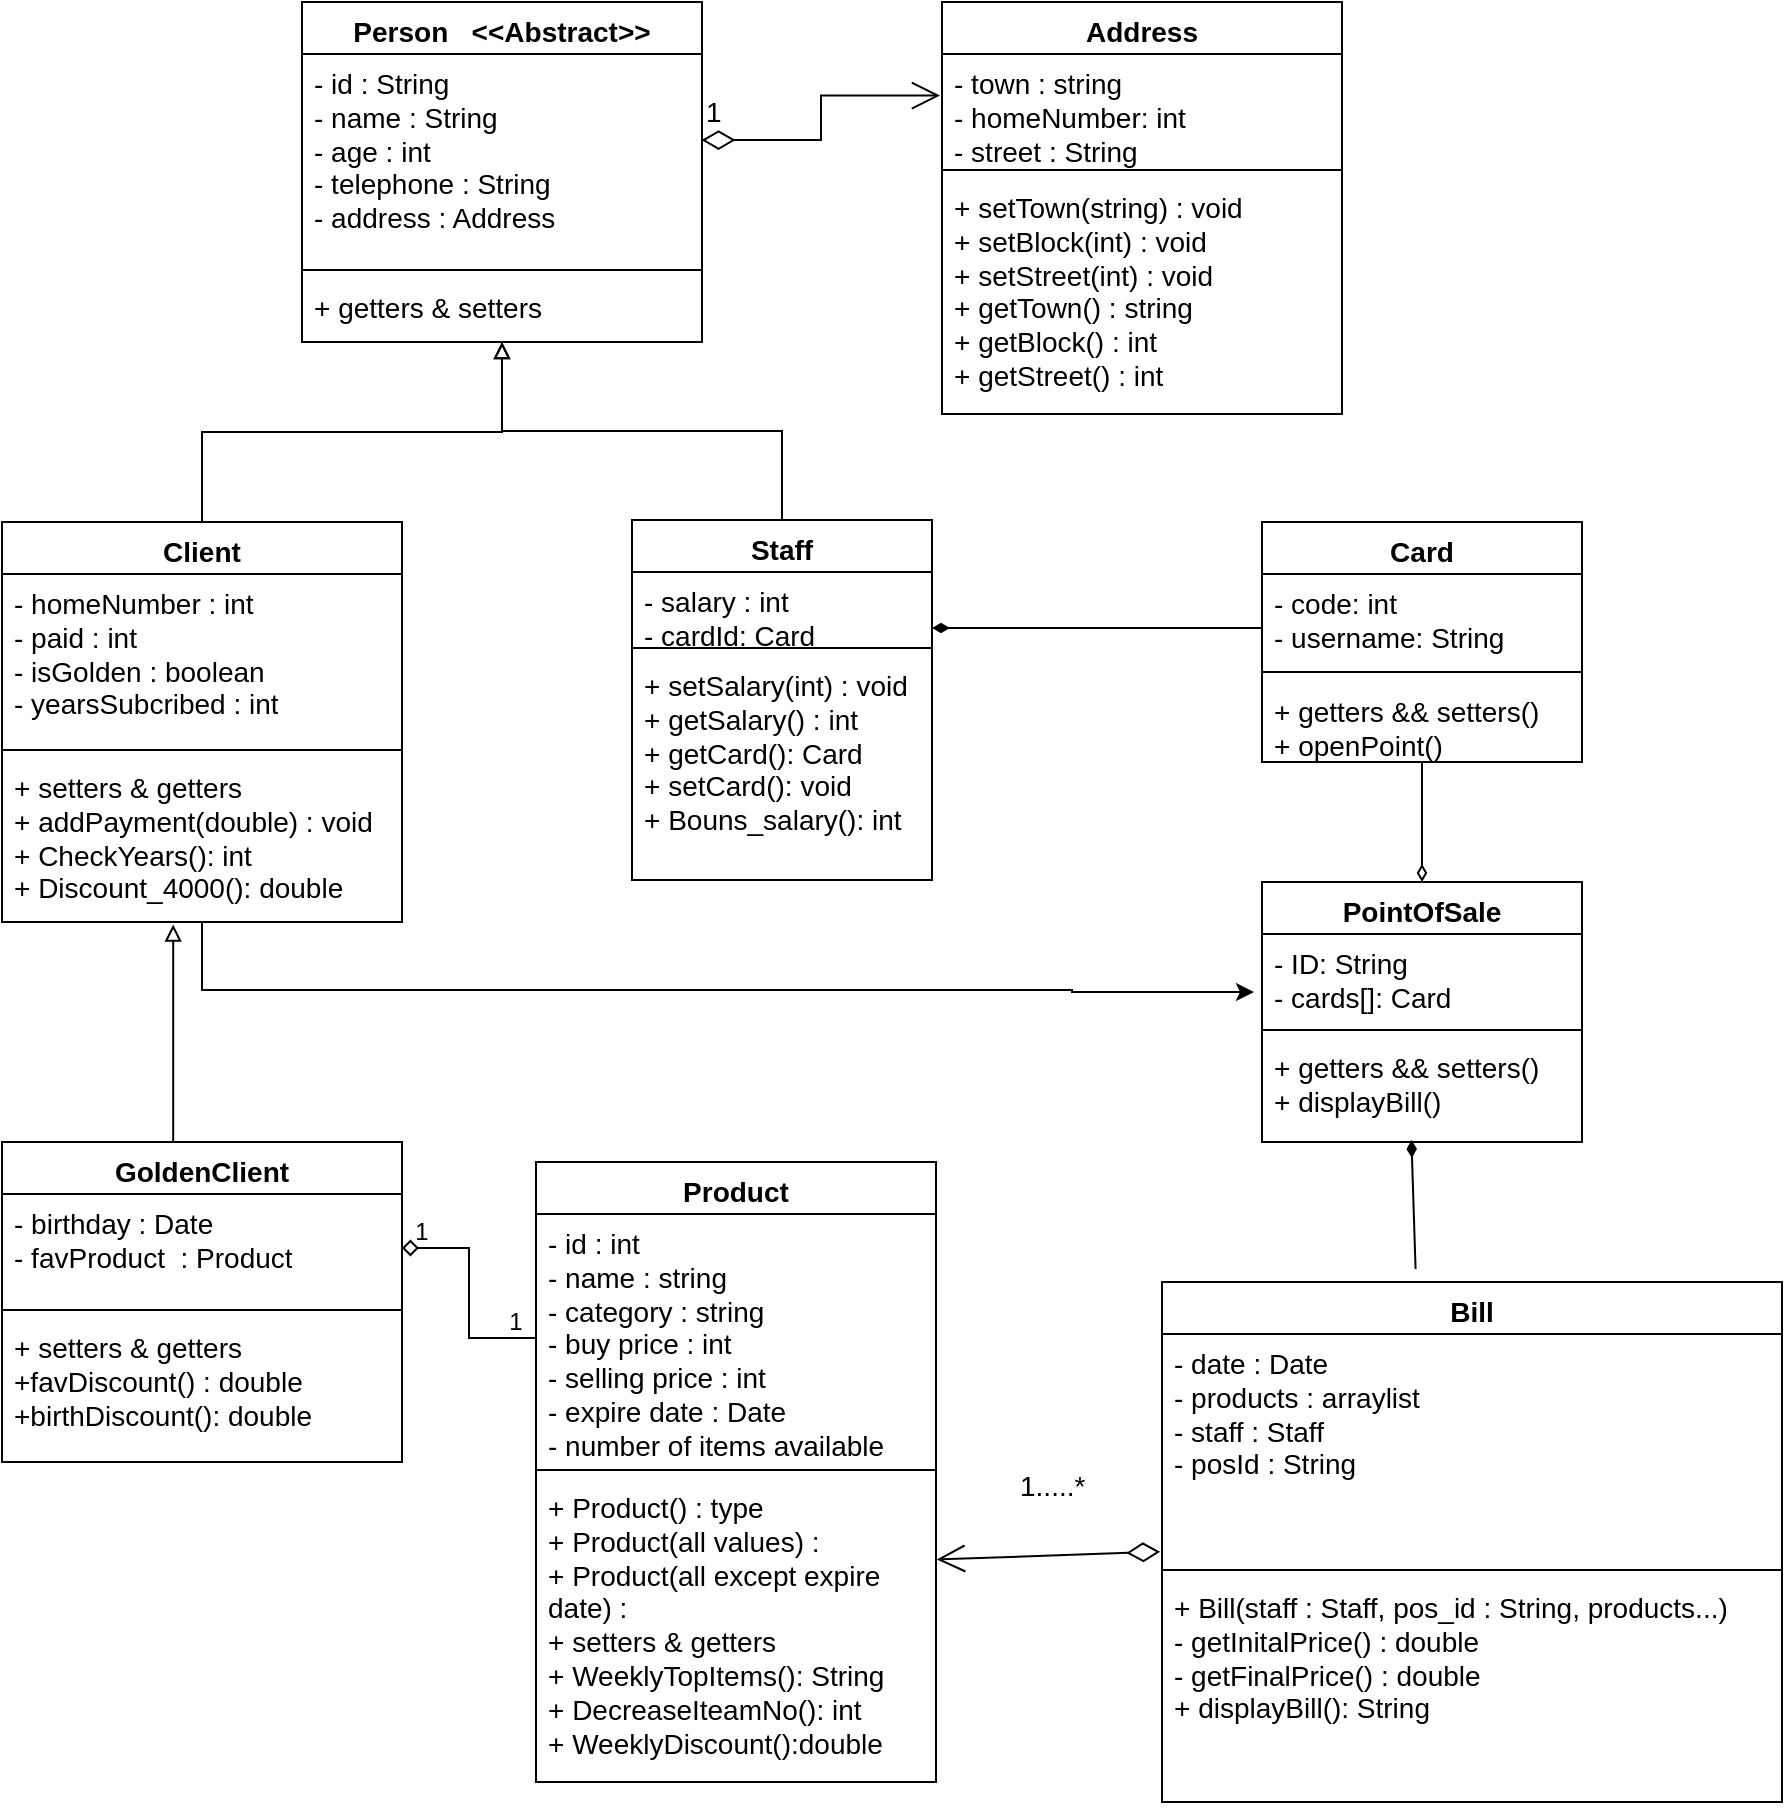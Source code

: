 <mxfile version="21.1.5" type="github">
  <diagram name="Page-1" id="y4GrPVPC4EGu2eUjYkA1">
    <mxGraphModel dx="662" dy="418" grid="0" gridSize="10" guides="1" tooltips="1" connect="1" arrows="1" fold="1" page="1" pageScale="1" pageWidth="827" pageHeight="1169" math="0" shadow="0">
      <root>
        <mxCell id="0" />
        <mxCell id="1" parent="0" />
        <mxCell id="KZc5VNdmo1UYbILFe8fp-1" value="Product" style="swimlane;fontStyle=1;align=center;verticalAlign=top;childLayout=stackLayout;horizontal=1;startSize=26;horizontalStack=0;resizeParent=1;resizeParentMax=0;resizeLast=0;collapsible=1;marginBottom=0;whiteSpace=wrap;html=1;labelBackgroundColor=none;fontSize=14;" parent="1" vertex="1">
          <mxGeometry x="627" y="660" width="200" height="310" as="geometry" />
        </mxCell>
        <mxCell id="KZc5VNdmo1UYbILFe8fp-2" value="- id : int&lt;br style=&quot;font-size: 14px;&quot;&gt;- name : string&lt;br style=&quot;font-size: 14px;&quot;&gt;- category : string&lt;br style=&quot;font-size: 14px;&quot;&gt;- buy price : int&lt;br style=&quot;font-size: 14px;&quot;&gt;- selling price : int&lt;br style=&quot;font-size: 14px;&quot;&gt;- expire date : Date&lt;br style=&quot;font-size: 14px;&quot;&gt;- number of items available&amp;nbsp;" style="text;strokeColor=none;fillColor=none;align=left;verticalAlign=top;spacingLeft=4;spacingRight=4;overflow=hidden;rotatable=0;points=[[0,0.5],[1,0.5]];portConstraint=eastwest;whiteSpace=wrap;html=1;labelBackgroundColor=none;horizontal=1;fontSize=14;" parent="KZc5VNdmo1UYbILFe8fp-1" vertex="1">
          <mxGeometry y="26" width="200" height="124" as="geometry" />
        </mxCell>
        <mxCell id="KZc5VNdmo1UYbILFe8fp-3" value="" style="line;strokeWidth=1;fillColor=none;align=left;verticalAlign=middle;spacingTop=-1;spacingLeft=3;spacingRight=3;rotatable=0;labelPosition=right;points=[];portConstraint=eastwest;strokeColor=inherit;labelBackgroundColor=none;horizontal=1;fontSize=14;" parent="KZc5VNdmo1UYbILFe8fp-1" vertex="1">
          <mxGeometry y="150" width="200" height="8" as="geometry" />
        </mxCell>
        <mxCell id="KZc5VNdmo1UYbILFe8fp-4" value="+ Product() : type&lt;br style=&quot;font-size: 14px;&quot;&gt;+ Product(all values) :&lt;br style=&quot;font-size: 14px;&quot;&gt;+ Product(all except expire date) :&amp;nbsp;&amp;nbsp;&lt;br style=&quot;font-size: 14px;&quot;&gt;+ setters &amp;amp; getters&lt;br style=&quot;font-size: 14px;&quot;&gt;+ WeeklyTopItems(): String&lt;br&gt;+ DecreaseIteamNo(): int&lt;br&gt;+ WeeklyDiscount():double&amp;nbsp;" style="text;strokeColor=none;fillColor=none;align=left;verticalAlign=top;spacingLeft=4;spacingRight=4;overflow=hidden;rotatable=0;points=[[0,0.5],[1,0.5]];portConstraint=eastwest;whiteSpace=wrap;html=1;labelBackgroundColor=none;horizontal=1;fontSize=14;" parent="KZc5VNdmo1UYbILFe8fp-1" vertex="1">
          <mxGeometry y="158" width="200" height="152" as="geometry" />
        </mxCell>
        <mxCell id="KZc5VNdmo1UYbILFe8fp-10" value="Client" style="swimlane;fontStyle=1;align=center;verticalAlign=top;childLayout=stackLayout;horizontal=1;startSize=26;horizontalStack=0;resizeParent=1;resizeParentMax=0;resizeLast=0;collapsible=1;marginBottom=0;whiteSpace=wrap;html=1;labelBackgroundColor=none;fontSize=14;" parent="1" vertex="1">
          <mxGeometry x="360" y="340" width="200" height="200" as="geometry" />
        </mxCell>
        <mxCell id="KZc5VNdmo1UYbILFe8fp-11" value="- homeNumber : int&lt;br style=&quot;font-size: 14px;&quot;&gt;- paid : int&lt;br style=&quot;font-size: 14px;&quot;&gt;- isGolden : boolean&lt;br style=&quot;font-size: 14px;&quot;&gt;- yearsSubcribed : int" style="text;strokeColor=none;fillColor=none;align=left;verticalAlign=top;spacingLeft=4;spacingRight=4;overflow=hidden;rotatable=0;points=[[0,0.5],[1,0.5]];portConstraint=eastwest;whiteSpace=wrap;html=1;labelBackgroundColor=none;horizontal=1;fontSize=14;" parent="KZc5VNdmo1UYbILFe8fp-10" vertex="1">
          <mxGeometry y="26" width="200" height="84" as="geometry" />
        </mxCell>
        <mxCell id="KZc5VNdmo1UYbILFe8fp-12" value="" style="line;strokeWidth=1;fillColor=none;align=left;verticalAlign=middle;spacingTop=-1;spacingLeft=3;spacingRight=3;rotatable=0;labelPosition=right;points=[];portConstraint=eastwest;strokeColor=inherit;labelBackgroundColor=none;horizontal=1;fontSize=14;" parent="KZc5VNdmo1UYbILFe8fp-10" vertex="1">
          <mxGeometry y="110" width="200" height="8" as="geometry" />
        </mxCell>
        <mxCell id="KZc5VNdmo1UYbILFe8fp-13" value="+ setters &amp;amp; getters&lt;br style=&quot;font-size: 14px;&quot;&gt;+ addPayment(double) : void&lt;br style=&quot;font-size: 14px;&quot;&gt;+ CheckYears(): int&lt;br style=&quot;font-size: 14px;&quot;&gt;+ Discount_4000(): double" style="text;strokeColor=none;fillColor=none;align=left;verticalAlign=top;spacingLeft=4;spacingRight=4;overflow=hidden;rotatable=0;points=[[0,0.5],[1,0.5]];portConstraint=eastwest;whiteSpace=wrap;html=1;labelBackgroundColor=none;horizontal=1;fontSize=14;" parent="KZc5VNdmo1UYbILFe8fp-10" vertex="1">
          <mxGeometry y="118" width="200" height="82" as="geometry" />
        </mxCell>
        <mxCell id="KZc5VNdmo1UYbILFe8fp-14" value="Address" style="swimlane;fontStyle=1;align=center;verticalAlign=top;childLayout=stackLayout;horizontal=1;startSize=26;horizontalStack=0;resizeParent=1;resizeParentMax=0;resizeLast=0;collapsible=1;marginBottom=0;whiteSpace=wrap;html=1;labelBackgroundColor=none;fontSize=14;" parent="1" vertex="1">
          <mxGeometry x="830" y="80" width="200" height="206" as="geometry" />
        </mxCell>
        <mxCell id="KZc5VNdmo1UYbILFe8fp-15" value="- town : string&lt;br style=&quot;font-size: 14px;&quot;&gt;- homeNumber: int&lt;br style=&quot;font-size: 14px;&quot;&gt;- street : String" style="text;strokeColor=none;fillColor=none;align=left;verticalAlign=top;spacingLeft=4;spacingRight=4;overflow=hidden;rotatable=0;points=[[0,0.5],[1,0.5]];portConstraint=eastwest;whiteSpace=wrap;html=1;labelBackgroundColor=none;horizontal=1;fontSize=14;" parent="KZc5VNdmo1UYbILFe8fp-14" vertex="1">
          <mxGeometry y="26" width="200" height="54" as="geometry" />
        </mxCell>
        <mxCell id="KZc5VNdmo1UYbILFe8fp-16" value="" style="line;strokeWidth=1;fillColor=none;align=left;verticalAlign=middle;spacingTop=-1;spacingLeft=3;spacingRight=3;rotatable=0;labelPosition=right;points=[];portConstraint=eastwest;strokeColor=inherit;labelBackgroundColor=none;horizontal=1;fontSize=14;" parent="KZc5VNdmo1UYbILFe8fp-14" vertex="1">
          <mxGeometry y="80" width="200" height="8" as="geometry" />
        </mxCell>
        <mxCell id="KZc5VNdmo1UYbILFe8fp-17" value="+ setTown(string) : void&lt;br style=&quot;font-size: 14px;&quot;&gt;+ setBlock(int) : void&lt;br style=&quot;font-size: 14px;&quot;&gt;+ setStreet(int) : void&lt;br style=&quot;font-size: 14px;&quot;&gt;+ getTown() : string&lt;br style=&quot;font-size: 14px;&quot;&gt;+ getBlock() : int&lt;br style=&quot;font-size: 14px;&quot;&gt;+ getStreet() : int" style="text;strokeColor=none;fillColor=none;align=left;verticalAlign=top;spacingLeft=4;spacingRight=4;overflow=hidden;rotatable=0;points=[[0,0.5],[1,0.5]];portConstraint=eastwest;whiteSpace=wrap;html=1;labelBackgroundColor=none;horizontal=1;fontSize=14;" parent="KZc5VNdmo1UYbILFe8fp-14" vertex="1">
          <mxGeometry y="88" width="200" height="118" as="geometry" />
        </mxCell>
        <mxCell id="mXXhT7kfP41Zg27IOf29-3" style="edgeStyle=orthogonalEdgeStyle;rounded=0;orthogonalLoop=1;jettySize=auto;html=1;entryX=0.428;entryY=1.015;entryDx=0;entryDy=0;entryPerimeter=0;endArrow=block;endFill=0;labelBackgroundColor=none;horizontal=1;fontSize=14;" parent="1" source="KZc5VNdmo1UYbILFe8fp-22" target="KZc5VNdmo1UYbILFe8fp-13" edge="1">
          <mxGeometry relative="1" as="geometry">
            <Array as="points">
              <mxPoint x="446" y="600" />
            </Array>
          </mxGeometry>
        </mxCell>
        <mxCell id="KZc5VNdmo1UYbILFe8fp-22" value="GoldenClient" style="swimlane;fontStyle=1;align=center;verticalAlign=top;childLayout=stackLayout;horizontal=1;startSize=26;horizontalStack=0;resizeParent=1;resizeParentMax=0;resizeLast=0;collapsible=1;marginBottom=0;whiteSpace=wrap;html=1;labelBackgroundColor=none;fontSize=14;" parent="1" vertex="1">
          <mxGeometry x="360" y="650" width="200" height="160" as="geometry" />
        </mxCell>
        <mxCell id="KZc5VNdmo1UYbILFe8fp-23" value="- birthday : Date&lt;br style=&quot;font-size: 14px;&quot;&gt;- favProduct&amp;nbsp; : Product" style="text;strokeColor=none;fillColor=none;align=left;verticalAlign=top;spacingLeft=4;spacingRight=4;overflow=hidden;rotatable=0;points=[[0,0.5],[1,0.5]];portConstraint=eastwest;whiteSpace=wrap;html=1;labelBackgroundColor=none;horizontal=1;fontSize=14;" parent="KZc5VNdmo1UYbILFe8fp-22" vertex="1">
          <mxGeometry y="26" width="200" height="54" as="geometry" />
        </mxCell>
        <mxCell id="KZc5VNdmo1UYbILFe8fp-24" value="" style="line;strokeWidth=1;fillColor=none;align=left;verticalAlign=middle;spacingTop=-1;spacingLeft=3;spacingRight=3;rotatable=0;labelPosition=right;points=[];portConstraint=eastwest;strokeColor=inherit;labelBackgroundColor=none;horizontal=1;fontSize=14;" parent="KZc5VNdmo1UYbILFe8fp-22" vertex="1">
          <mxGeometry y="80" width="200" height="8" as="geometry" />
        </mxCell>
        <mxCell id="KZc5VNdmo1UYbILFe8fp-25" value="+ setters &amp;amp; getters&lt;br style=&quot;font-size: 14px;&quot;&gt;+favDiscount() : double&lt;br style=&quot;font-size: 14px;&quot;&gt;+birthDiscount(): double" style="text;strokeColor=none;fillColor=none;align=left;verticalAlign=top;spacingLeft=4;spacingRight=4;overflow=hidden;rotatable=0;points=[[0,0.5],[1,0.5]];portConstraint=eastwest;whiteSpace=wrap;html=1;labelBackgroundColor=none;horizontal=1;fontSize=14;" parent="KZc5VNdmo1UYbILFe8fp-22" vertex="1">
          <mxGeometry y="88" width="200" height="72" as="geometry" />
        </mxCell>
        <mxCell id="KZc5VNdmo1UYbILFe8fp-30" value="Bill" style="swimlane;fontStyle=1;align=center;verticalAlign=top;childLayout=stackLayout;horizontal=1;startSize=26;horizontalStack=0;resizeParent=1;resizeParentMax=0;resizeLast=0;collapsible=1;marginBottom=0;whiteSpace=wrap;html=1;labelBackgroundColor=none;fontSize=14;" parent="1" vertex="1">
          <mxGeometry x="940" y="720" width="310" height="260" as="geometry" />
        </mxCell>
        <mxCell id="KZc5VNdmo1UYbILFe8fp-31" value="- date : Date&lt;br style=&quot;font-size: 14px;&quot;&gt;- products : arraylist&lt;br style=&quot;font-size: 14px;&quot;&gt;- staff : Staff&lt;br style=&quot;font-size: 14px;&quot;&gt;- posId : String" style="text;strokeColor=none;fillColor=none;align=left;verticalAlign=top;spacingLeft=4;spacingRight=4;overflow=hidden;rotatable=0;points=[[0,0.5],[1,0.5]];portConstraint=eastwest;whiteSpace=wrap;html=1;labelBackgroundColor=none;horizontal=1;fontSize=14;" parent="KZc5VNdmo1UYbILFe8fp-30" vertex="1">
          <mxGeometry y="26" width="310" height="114" as="geometry" />
        </mxCell>
        <mxCell id="KZc5VNdmo1UYbILFe8fp-32" value="" style="line;strokeWidth=1;fillColor=none;align=left;verticalAlign=middle;spacingTop=-1;spacingLeft=3;spacingRight=3;rotatable=0;labelPosition=right;points=[];portConstraint=eastwest;strokeColor=inherit;labelBackgroundColor=none;horizontal=1;fontSize=14;" parent="KZc5VNdmo1UYbILFe8fp-30" vertex="1">
          <mxGeometry y="140" width="310" height="8" as="geometry" />
        </mxCell>
        <mxCell id="KZc5VNdmo1UYbILFe8fp-33" value="+ Bill(staff : Staff, pos_id : String, products...)&amp;nbsp;&lt;br style=&quot;font-size: 14px;&quot;&gt;- getInitalPrice() : double&lt;br&gt;- getFinalPrice() : double&lt;br&gt;+ displayBill(): String" style="text;strokeColor=none;fillColor=none;align=left;verticalAlign=top;spacingLeft=4;spacingRight=4;overflow=hidden;rotatable=0;points=[[0,0.5],[1,0.5]];portConstraint=eastwest;whiteSpace=wrap;html=1;labelBackgroundColor=none;horizontal=1;fontSize=14;" parent="KZc5VNdmo1UYbILFe8fp-30" vertex="1">
          <mxGeometry y="148" width="310" height="112" as="geometry" />
        </mxCell>
        <mxCell id="KZc5VNdmo1UYbILFe8fp-34" value="Staff" style="swimlane;fontStyle=1;align=center;verticalAlign=top;childLayout=stackLayout;horizontal=1;startSize=26;horizontalStack=0;resizeParent=1;resizeParentMax=0;resizeLast=0;collapsible=1;marginBottom=0;whiteSpace=wrap;html=1;labelBackgroundColor=none;fontSize=14;" parent="1" vertex="1">
          <mxGeometry x="675" y="339" width="150" height="180" as="geometry" />
        </mxCell>
        <mxCell id="KZc5VNdmo1UYbILFe8fp-35" value="- salary : int&lt;br style=&quot;font-size: 14px;&quot;&gt;- cardId: Card" style="text;strokeColor=none;fillColor=none;align=left;verticalAlign=top;spacingLeft=4;spacingRight=4;overflow=hidden;rotatable=0;points=[[0,0.5],[1,0.5]];portConstraint=eastwest;whiteSpace=wrap;html=1;labelBackgroundColor=none;horizontal=1;fontSize=14;" parent="KZc5VNdmo1UYbILFe8fp-34" vertex="1">
          <mxGeometry y="26" width="150" height="34" as="geometry" />
        </mxCell>
        <mxCell id="KZc5VNdmo1UYbILFe8fp-36" value="" style="line;strokeWidth=1;fillColor=none;align=left;verticalAlign=middle;spacingTop=-1;spacingLeft=3;spacingRight=3;rotatable=0;labelPosition=right;points=[];portConstraint=eastwest;strokeColor=inherit;labelBackgroundColor=none;horizontal=1;fontSize=14;" parent="KZc5VNdmo1UYbILFe8fp-34" vertex="1">
          <mxGeometry y="60" width="150" height="8" as="geometry" />
        </mxCell>
        <mxCell id="KZc5VNdmo1UYbILFe8fp-37" value="&lt;font style=&quot;font-size: 14px;&quot;&gt;+ setSalary(int) : void&lt;br style=&quot;&quot;&gt;+ getSalary() : int&lt;br style=&quot;&quot;&gt;+ getCard(): Card&lt;br style=&quot;&quot;&gt;+ setCard(): void&lt;br style=&quot;&quot;&gt;+ Bouns_salary(): int&amp;nbsp;&lt;/font&gt;" style="text;strokeColor=none;fillColor=none;align=left;verticalAlign=top;spacingLeft=4;spacingRight=4;overflow=hidden;rotatable=0;points=[[0,0.5],[1,0.5]];portConstraint=eastwest;whiteSpace=wrap;html=1;labelBackgroundColor=none;horizontal=1;fontSize=14;" parent="KZc5VNdmo1UYbILFe8fp-34" vertex="1">
          <mxGeometry y="68" width="150" height="112" as="geometry" />
        </mxCell>
        <mxCell id="mXXhT7kfP41Zg27IOf29-1" style="edgeStyle=orthogonalEdgeStyle;rounded=0;orthogonalLoop=1;jettySize=auto;html=1;exitX=0.5;exitY=0;exitDx=0;exitDy=0;endArrow=block;endFill=0;labelBackgroundColor=none;horizontal=1;fontSize=14;" parent="1" source="KZc5VNdmo1UYbILFe8fp-10" target="tTnqDCIk3qNYDCSJdOzN-1" edge="1">
          <mxGeometry relative="1" as="geometry" />
        </mxCell>
        <mxCell id="mXXhT7kfP41Zg27IOf29-2" style="edgeStyle=orthogonalEdgeStyle;rounded=0;orthogonalLoop=1;jettySize=auto;html=1;exitX=0.5;exitY=0;exitDx=0;exitDy=0;endArrow=block;endFill=0;labelBackgroundColor=none;horizontal=1;fontSize=14;" parent="1" source="KZc5VNdmo1UYbILFe8fp-34" target="tTnqDCIk3qNYDCSJdOzN-1" edge="1">
          <mxGeometry relative="1" as="geometry" />
        </mxCell>
        <mxCell id="tTnqDCIk3qNYDCSJdOzN-1" value="Person&amp;nbsp; &amp;nbsp;&amp;lt;&amp;lt;Abstract&amp;gt;&amp;gt;" style="swimlane;fontStyle=1;align=center;verticalAlign=top;childLayout=stackLayout;horizontal=1;startSize=26;horizontalStack=0;resizeParent=1;resizeParentMax=0;resizeLast=0;collapsible=1;marginBottom=0;whiteSpace=wrap;html=1;labelBackgroundColor=none;fontSize=14;" parent="1" vertex="1">
          <mxGeometry x="510" y="80" width="200" height="170" as="geometry" />
        </mxCell>
        <mxCell id="tTnqDCIk3qNYDCSJdOzN-2" value="- id : String&lt;br style=&quot;font-size: 14px;&quot;&gt;- name : String&lt;br style=&quot;font-size: 14px;&quot;&gt;- age : int&lt;br style=&quot;font-size: 14px;&quot;&gt;- telephone : String&lt;br style=&quot;font-size: 14px;&quot;&gt;- address : Address" style="text;strokeColor=none;fillColor=none;align=left;verticalAlign=top;spacingLeft=4;spacingRight=4;overflow=hidden;rotatable=0;points=[[0,0.5],[1,0.5]];portConstraint=eastwest;whiteSpace=wrap;html=1;labelBackgroundColor=none;horizontal=1;fontSize=14;" parent="tTnqDCIk3qNYDCSJdOzN-1" vertex="1">
          <mxGeometry y="26" width="200" height="104" as="geometry" />
        </mxCell>
        <mxCell id="tTnqDCIk3qNYDCSJdOzN-3" value="" style="line;strokeWidth=1;fillColor=none;align=left;verticalAlign=middle;spacingTop=-1;spacingLeft=3;spacingRight=3;rotatable=0;labelPosition=right;points=[];portConstraint=eastwest;strokeColor=inherit;labelBackgroundColor=none;horizontal=1;fontSize=14;" parent="tTnqDCIk3qNYDCSJdOzN-1" vertex="1">
          <mxGeometry y="130" width="200" height="8" as="geometry" />
        </mxCell>
        <mxCell id="tTnqDCIk3qNYDCSJdOzN-4" value="+ getters &amp;amp; setters" style="text;strokeColor=none;fillColor=none;align=left;verticalAlign=top;spacingLeft=4;spacingRight=4;overflow=hidden;rotatable=0;points=[[0,0.5],[1,0.5]];portConstraint=eastwest;whiteSpace=wrap;html=1;labelBackgroundColor=none;horizontal=1;fontSize=14;" parent="tTnqDCIk3qNYDCSJdOzN-1" vertex="1">
          <mxGeometry y="138" width="200" height="32" as="geometry" />
        </mxCell>
        <mxCell id="rfitQcDO4bF0L4ao5TUQ-1" value="PointOfSale" style="swimlane;fontStyle=1;align=center;verticalAlign=top;childLayout=stackLayout;horizontal=1;startSize=26;horizontalStack=0;resizeParent=1;resizeParentMax=0;resizeLast=0;collapsible=1;marginBottom=0;whiteSpace=wrap;html=1;labelBackgroundColor=none;fontSize=14;" parent="1" vertex="1">
          <mxGeometry x="990" y="520" width="160" height="130" as="geometry" />
        </mxCell>
        <mxCell id="rfitQcDO4bF0L4ao5TUQ-2" value="- ID: String&lt;br style=&quot;font-size: 14px;&quot;&gt;- cards[]: Card" style="text;strokeColor=none;fillColor=none;align=left;verticalAlign=top;spacingLeft=4;spacingRight=4;overflow=hidden;rotatable=0;points=[[0,0.5],[1,0.5]];portConstraint=eastwest;whiteSpace=wrap;html=1;labelBackgroundColor=none;horizontal=1;fontSize=14;" parent="rfitQcDO4bF0L4ao5TUQ-1" vertex="1">
          <mxGeometry y="26" width="160" height="44" as="geometry" />
        </mxCell>
        <mxCell id="rfitQcDO4bF0L4ao5TUQ-3" value="" style="line;strokeWidth=1;fillColor=none;align=left;verticalAlign=middle;spacingTop=-1;spacingLeft=3;spacingRight=3;rotatable=0;labelPosition=right;points=[];portConstraint=eastwest;strokeColor=inherit;labelBackgroundColor=none;horizontal=1;fontSize=14;" parent="rfitQcDO4bF0L4ao5TUQ-1" vertex="1">
          <mxGeometry y="70" width="160" height="8" as="geometry" />
        </mxCell>
        <mxCell id="rfitQcDO4bF0L4ao5TUQ-4" value="+ getters &amp;amp;&amp;amp; setters()&lt;br style=&quot;font-size: 14px;&quot;&gt;+ displayBill()" style="text;strokeColor=none;fillColor=none;align=left;verticalAlign=top;spacingLeft=4;spacingRight=4;overflow=hidden;rotatable=0;points=[[0,0.5],[1,0.5]];portConstraint=eastwest;whiteSpace=wrap;html=1;labelBackgroundColor=none;horizontal=1;fontSize=14;" parent="rfitQcDO4bF0L4ao5TUQ-1" vertex="1">
          <mxGeometry y="78" width="160" height="52" as="geometry" />
        </mxCell>
        <mxCell id="rfitQcDO4bF0L4ao5TUQ-7" style="rounded=0;orthogonalLoop=1;jettySize=auto;html=1;endArrow=diamondThin;endFill=1;entryX=0.467;entryY=0.981;entryDx=0;entryDy=0;entryPerimeter=0;exitX=0.409;exitY=-0.025;exitDx=0;exitDy=0;exitPerimeter=0;labelBackgroundColor=none;horizontal=1;fontSize=14;" parent="1" source="KZc5VNdmo1UYbILFe8fp-30" target="rfitQcDO4bF0L4ao5TUQ-4" edge="1">
          <mxGeometry relative="1" as="geometry">
            <mxPoint x="1180" y="610" as="sourcePoint" />
          </mxGeometry>
        </mxCell>
        <mxCell id="Hq8zr15hO0KJsehI7xJ2-2" value="1" style="endArrow=open;html=1;endSize=12;startArrow=diamondThin;startSize=14;startFill=0;edgeStyle=elbowEdgeStyle;align=left;verticalAlign=bottom;rounded=0;exitX=0.999;exitY=0.414;exitDx=0;exitDy=0;exitPerimeter=0;entryX=-0.005;entryY=0.385;entryDx=0;entryDy=0;entryPerimeter=0;labelBackgroundColor=none;horizontal=1;fontSize=14;" parent="1" source="tTnqDCIk3qNYDCSJdOzN-2" target="KZc5VNdmo1UYbILFe8fp-15" edge="1">
          <mxGeometry x="-1" y="3" relative="1" as="geometry">
            <mxPoint x="730" y="160" as="sourcePoint" />
            <mxPoint x="790" y="130" as="targetPoint" />
          </mxGeometry>
        </mxCell>
        <mxCell id="Hq8zr15hO0KJsehI7xJ2-7" value="1.....*" style="endArrow=open;html=1;endSize=12;startArrow=diamondThin;startSize=14;startFill=0;align=left;verticalAlign=bottom;rounded=0;exitX=-0.003;exitY=0.955;exitDx=0;exitDy=0;labelBackgroundColor=none;horizontal=1;fontSize=14;exitPerimeter=0;entryX=1.002;entryY=0.268;entryDx=0;entryDy=0;entryPerimeter=0;" parent="1" source="KZc5VNdmo1UYbILFe8fp-31" target="KZc5VNdmo1UYbILFe8fp-4" edge="1">
          <mxGeometry x="0.27" y="-24" relative="1" as="geometry">
            <mxPoint x="1141.8" y="746.95" as="sourcePoint" />
            <mxPoint x="830" y="744" as="targetPoint" />
            <Array as="points" />
            <mxPoint as="offset" />
          </mxGeometry>
        </mxCell>
        <mxCell id="AF1ABx0VTaV4YIEbs9uG-3" value="Card" style="swimlane;fontStyle=1;align=center;verticalAlign=top;childLayout=stackLayout;horizontal=1;startSize=26;horizontalStack=0;resizeParent=1;resizeParentMax=0;resizeLast=0;collapsible=1;marginBottom=0;whiteSpace=wrap;html=1;labelBackgroundColor=none;fontSize=14;" parent="1" vertex="1">
          <mxGeometry x="990" y="340" width="160" height="120" as="geometry" />
        </mxCell>
        <mxCell id="AF1ABx0VTaV4YIEbs9uG-4" value="- code: int&lt;br style=&quot;font-size: 14px;&quot;&gt;- username: String" style="text;strokeColor=none;fillColor=none;align=left;verticalAlign=top;spacingLeft=4;spacingRight=4;overflow=hidden;rotatable=0;points=[[0,0.5],[1,0.5]];portConstraint=eastwest;whiteSpace=wrap;html=1;labelBackgroundColor=none;horizontal=1;fontSize=14;" parent="AF1ABx0VTaV4YIEbs9uG-3" vertex="1">
          <mxGeometry y="26" width="160" height="44" as="geometry" />
        </mxCell>
        <mxCell id="AF1ABx0VTaV4YIEbs9uG-5" value="" style="line;strokeWidth=1;fillColor=none;align=left;verticalAlign=middle;spacingTop=-1;spacingLeft=3;spacingRight=3;rotatable=0;labelPosition=right;points=[];portConstraint=eastwest;strokeColor=inherit;labelBackgroundColor=none;horizontal=1;fontSize=14;" parent="AF1ABx0VTaV4YIEbs9uG-3" vertex="1">
          <mxGeometry y="70" width="160" height="10" as="geometry" />
        </mxCell>
        <mxCell id="AF1ABx0VTaV4YIEbs9uG-6" value="+ getters &amp;amp;&amp;amp; setters()&lt;br style=&quot;font-size: 14px;&quot;&gt;+ openPoint()" style="text;strokeColor=none;fillColor=none;align=left;verticalAlign=top;spacingLeft=4;spacingRight=4;overflow=hidden;rotatable=0;points=[[0,0.5],[1,0.5]];portConstraint=eastwest;whiteSpace=wrap;html=1;labelBackgroundColor=none;horizontal=1;fontSize=14;" parent="AF1ABx0VTaV4YIEbs9uG-3" vertex="1">
          <mxGeometry y="80" width="160" height="40" as="geometry" />
        </mxCell>
        <mxCell id="AF1ABx0VTaV4YIEbs9uG-7" style="edgeStyle=orthogonalEdgeStyle;rounded=0;orthogonalLoop=1;jettySize=auto;html=1;endArrow=diamondThin;endFill=1;exitX=0;exitY=0.5;exitDx=0;exitDy=0;labelBackgroundColor=none;horizontal=1;fontSize=14;" parent="1" source="AF1ABx0VTaV4YIEbs9uG-4" target="KZc5VNdmo1UYbILFe8fp-34" edge="1">
          <mxGeometry relative="1" as="geometry">
            <mxPoint x="920" y="400" as="sourcePoint" />
            <Array as="points">
              <mxPoint x="850" y="393" />
              <mxPoint x="850" y="393" />
            </Array>
          </mxGeometry>
        </mxCell>
        <mxCell id="AF1ABx0VTaV4YIEbs9uG-8" style="rounded=0;orthogonalLoop=1;jettySize=auto;html=1;endArrow=diamondThin;endFill=0;labelBackgroundColor=none;horizontal=1;fontSize=14;" parent="1" source="AF1ABx0VTaV4YIEbs9uG-6" target="rfitQcDO4bF0L4ao5TUQ-1" edge="1">
          <mxGeometry relative="1" as="geometry" />
        </mxCell>
        <mxCell id="E561eetWYMtghiCY25Cb-1" value="" style="edgeStyle=orthogonalEdgeStyle;rounded=0;orthogonalLoop=1;jettySize=auto;html=1;endArrow=diamond;endFill=0;" parent="1" source="KZc5VNdmo1UYbILFe8fp-2" target="KZc5VNdmo1UYbILFe8fp-23" edge="1">
          <mxGeometry relative="1" as="geometry" />
        </mxCell>
        <mxCell id="E561eetWYMtghiCY25Cb-2" value="1" style="text;html=1;strokeColor=none;fillColor=none;align=center;verticalAlign=middle;whiteSpace=wrap;rounded=0;" parent="1" vertex="1">
          <mxGeometry x="607" y="735" width="20" height="10" as="geometry" />
        </mxCell>
        <mxCell id="E561eetWYMtghiCY25Cb-5" value="1" style="text;html=1;strokeColor=none;fillColor=none;align=center;verticalAlign=middle;whiteSpace=wrap;rounded=0;" parent="1" vertex="1">
          <mxGeometry x="560" y="690" width="20" height="10" as="geometry" />
        </mxCell>
        <mxCell id="9gF38OuRwlyhfytv4ehU-2" value="" style="edgeStyle=orthogonalEdgeStyle;rounded=0;orthogonalLoop=1;jettySize=auto;html=1;" edge="1" parent="1" source="KZc5VNdmo1UYbILFe8fp-13">
          <mxGeometry relative="1" as="geometry">
            <mxPoint x="986" y="575" as="targetPoint" />
            <Array as="points">
              <mxPoint x="460" y="574" />
              <mxPoint x="895" y="574" />
              <mxPoint x="988" y="575" />
            </Array>
          </mxGeometry>
        </mxCell>
      </root>
    </mxGraphModel>
  </diagram>
</mxfile>
